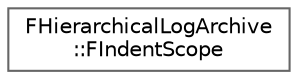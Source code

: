 digraph "Graphical Class Hierarchy"
{
 // INTERACTIVE_SVG=YES
 // LATEX_PDF_SIZE
  bgcolor="transparent";
  edge [fontname=Helvetica,fontsize=10,labelfontname=Helvetica,labelfontsize=10];
  node [fontname=Helvetica,fontsize=10,shape=box,height=0.2,width=0.4];
  rankdir="LR";
  Node0 [id="Node000000",label="FHierarchicalLogArchive\l::FIndentScope",height=0.2,width=0.4,color="grey40", fillcolor="white", style="filled",URL="$d9/d51/structFHierarchicalLogArchive_1_1FIndentScope.html",tooltip=" "];
}
